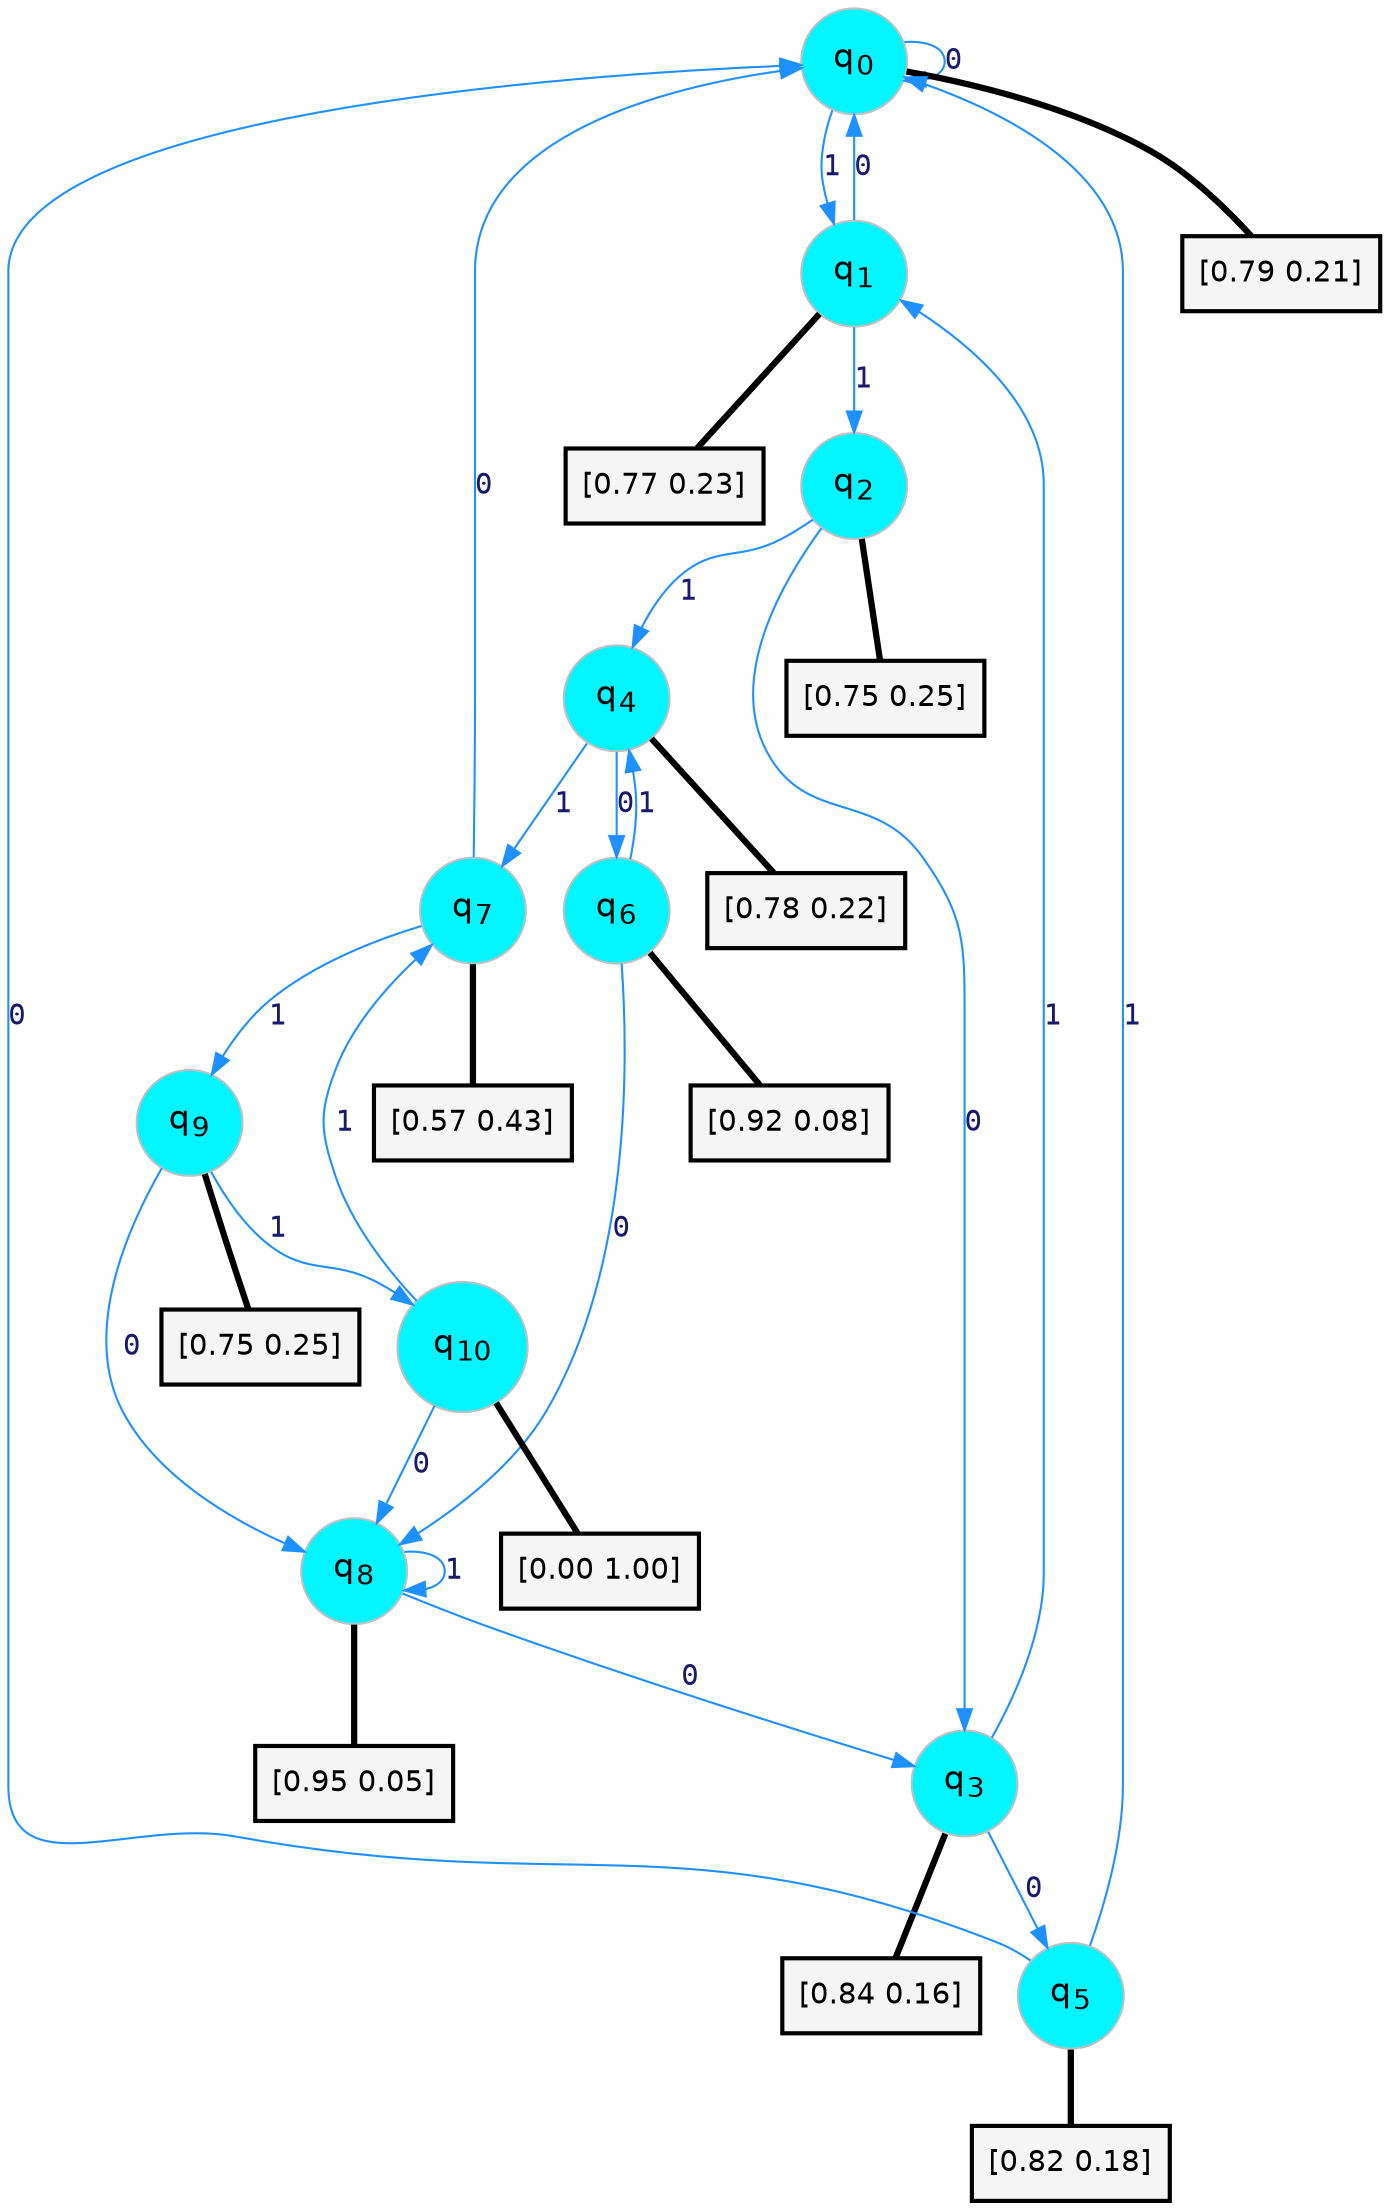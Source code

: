 digraph G {
graph [
bgcolor=transparent, dpi=300, rankdir=TD, size="40,25"];
node [
color=gray, fillcolor=turquoise1, fontcolor=black, fontname=Helvetica, fontsize=16, fontweight=bold, shape=circle, style=filled];
edge [
arrowsize=1, color=dodgerblue1, fontcolor=midnightblue, fontname=courier, fontweight=bold, penwidth=1, style=solid, weight=20];
0[label=<q<SUB>0</SUB>>];
1[label=<q<SUB>1</SUB>>];
2[label=<q<SUB>2</SUB>>];
3[label=<q<SUB>3</SUB>>];
4[label=<q<SUB>4</SUB>>];
5[label=<q<SUB>5</SUB>>];
6[label=<q<SUB>6</SUB>>];
7[label=<q<SUB>7</SUB>>];
8[label=<q<SUB>8</SUB>>];
9[label=<q<SUB>9</SUB>>];
10[label=<q<SUB>10</SUB>>];
11[label="[0.79 0.21]", shape=box,fontcolor=black, fontname=Helvetica, fontsize=14, penwidth=2, fillcolor=whitesmoke,color=black];
12[label="[0.77 0.23]", shape=box,fontcolor=black, fontname=Helvetica, fontsize=14, penwidth=2, fillcolor=whitesmoke,color=black];
13[label="[0.75 0.25]", shape=box,fontcolor=black, fontname=Helvetica, fontsize=14, penwidth=2, fillcolor=whitesmoke,color=black];
14[label="[0.84 0.16]", shape=box,fontcolor=black, fontname=Helvetica, fontsize=14, penwidth=2, fillcolor=whitesmoke,color=black];
15[label="[0.78 0.22]", shape=box,fontcolor=black, fontname=Helvetica, fontsize=14, penwidth=2, fillcolor=whitesmoke,color=black];
16[label="[0.82 0.18]", shape=box,fontcolor=black, fontname=Helvetica, fontsize=14, penwidth=2, fillcolor=whitesmoke,color=black];
17[label="[0.92 0.08]", shape=box,fontcolor=black, fontname=Helvetica, fontsize=14, penwidth=2, fillcolor=whitesmoke,color=black];
18[label="[0.57 0.43]", shape=box,fontcolor=black, fontname=Helvetica, fontsize=14, penwidth=2, fillcolor=whitesmoke,color=black];
19[label="[0.95 0.05]", shape=box,fontcolor=black, fontname=Helvetica, fontsize=14, penwidth=2, fillcolor=whitesmoke,color=black];
20[label="[0.75 0.25]", shape=box,fontcolor=black, fontname=Helvetica, fontsize=14, penwidth=2, fillcolor=whitesmoke,color=black];
21[label="[0.00 1.00]", shape=box,fontcolor=black, fontname=Helvetica, fontsize=14, penwidth=2, fillcolor=whitesmoke,color=black];
0->0 [label=0];
0->1 [label=1];
0->11 [arrowhead=none, penwidth=3,color=black];
1->0 [label=0];
1->2 [label=1];
1->12 [arrowhead=none, penwidth=3,color=black];
2->3 [label=0];
2->4 [label=1];
2->13 [arrowhead=none, penwidth=3,color=black];
3->5 [label=0];
3->1 [label=1];
3->14 [arrowhead=none, penwidth=3,color=black];
4->6 [label=0];
4->7 [label=1];
4->15 [arrowhead=none, penwidth=3,color=black];
5->0 [label=0];
5->0 [label=1];
5->16 [arrowhead=none, penwidth=3,color=black];
6->8 [label=0];
6->4 [label=1];
6->17 [arrowhead=none, penwidth=3,color=black];
7->0 [label=0];
7->9 [label=1];
7->18 [arrowhead=none, penwidth=3,color=black];
8->3 [label=0];
8->8 [label=1];
8->19 [arrowhead=none, penwidth=3,color=black];
9->8 [label=0];
9->10 [label=1];
9->20 [arrowhead=none, penwidth=3,color=black];
10->8 [label=0];
10->7 [label=1];
10->21 [arrowhead=none, penwidth=3,color=black];
}
